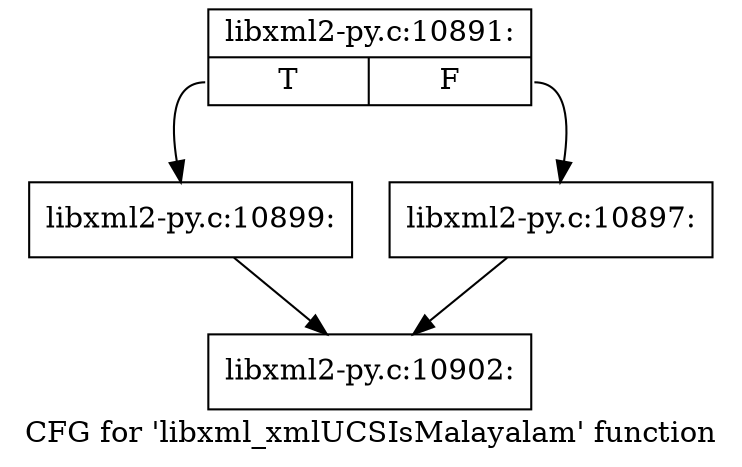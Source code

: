 digraph "CFG for 'libxml_xmlUCSIsMalayalam' function" {
	label="CFG for 'libxml_xmlUCSIsMalayalam' function";

	Node0x45e92d0 [shape=record,label="{libxml2-py.c:10891:|{<s0>T|<s1>F}}"];
	Node0x45e92d0:s0 -> Node0x45ebcc0;
	Node0x45e92d0:s1 -> Node0x45ebc70;
	Node0x45ebc70 [shape=record,label="{libxml2-py.c:10897:}"];
	Node0x45ebc70 -> Node0x45ea4d0;
	Node0x45ebcc0 [shape=record,label="{libxml2-py.c:10899:}"];
	Node0x45ebcc0 -> Node0x45ea4d0;
	Node0x45ea4d0 [shape=record,label="{libxml2-py.c:10902:}"];
}
